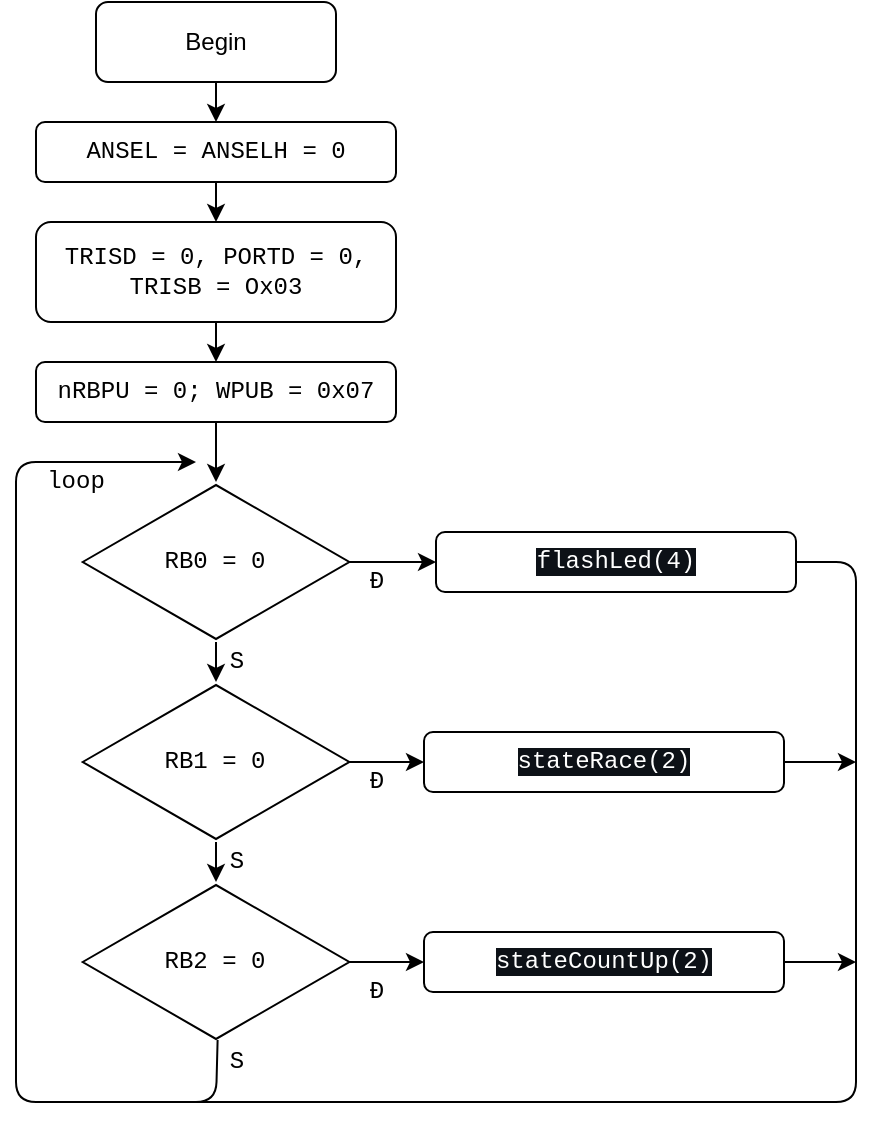 <mxfile version="14.4.8" type="github">
  <diagram id="C5RBs43oDa-KdzZeNtuy" name="Page-1">
    <mxGraphModel dx="746" dy="441" grid="1" gridSize="10" guides="1" tooltips="1" connect="1" arrows="1" fold="1" page="1" pageScale="1" pageWidth="827" pageHeight="1169" math="0" shadow="0">
      <root>
        <mxCell id="WIyWlLk6GJQsqaUBKTNV-0" />
        <mxCell id="WIyWlLk6GJQsqaUBKTNV-1" parent="WIyWlLk6GJQsqaUBKTNV-0" />
        <mxCell id="WIyWlLk6GJQsqaUBKTNV-3" value="Begin" style="rounded=1;whiteSpace=wrap;html=1;fontSize=12;glass=0;strokeWidth=1;shadow=0;" parent="WIyWlLk6GJQsqaUBKTNV-1" vertex="1">
          <mxGeometry x="160" y="80" width="120" height="40" as="geometry" />
        </mxCell>
        <mxCell id="Gp8WZ9OI6F7P4KFakjE8-0" value="ANSEL = ANSELH = 0" style="rounded=1;whiteSpace=wrap;html=1;fontFamily=Courier New;" vertex="1" parent="WIyWlLk6GJQsqaUBKTNV-1">
          <mxGeometry x="130" y="140" width="180" height="30" as="geometry" />
        </mxCell>
        <mxCell id="Gp8WZ9OI6F7P4KFakjE8-2" value="TRISD = 0, PORTD = 0,&lt;br&gt;TRISB = Ox03" style="rounded=1;whiteSpace=wrap;html=1;fontFamily=Courier New;" vertex="1" parent="WIyWlLk6GJQsqaUBKTNV-1">
          <mxGeometry x="130" y="190" width="180" height="50" as="geometry" />
        </mxCell>
        <mxCell id="Gp8WZ9OI6F7P4KFakjE8-3" value="nRBPU = 0; WPUB = 0x07" style="rounded=1;whiteSpace=wrap;html=1;fontFamily=Courier New;" vertex="1" parent="WIyWlLk6GJQsqaUBKTNV-1">
          <mxGeometry x="130" y="260" width="180" height="30" as="geometry" />
        </mxCell>
        <mxCell id="Gp8WZ9OI6F7P4KFakjE8-4" value="" style="endArrow=classic;html=1;fontFamily=Courier New;exitX=0.5;exitY=1;exitDx=0;exitDy=0;entryX=0.5;entryY=0;entryDx=0;entryDy=0;" edge="1" parent="WIyWlLk6GJQsqaUBKTNV-1" source="WIyWlLk6GJQsqaUBKTNV-3" target="Gp8WZ9OI6F7P4KFakjE8-0">
          <mxGeometry width="50" height="50" relative="1" as="geometry">
            <mxPoint x="300" y="220" as="sourcePoint" />
            <mxPoint x="350" y="170" as="targetPoint" />
          </mxGeometry>
        </mxCell>
        <mxCell id="Gp8WZ9OI6F7P4KFakjE8-7" value="" style="endArrow=classic;html=1;fontFamily=Courier New;exitX=0.5;exitY=1;exitDx=0;exitDy=0;entryX=0.5;entryY=0;entryDx=0;entryDy=0;" edge="1" parent="WIyWlLk6GJQsqaUBKTNV-1" source="Gp8WZ9OI6F7P4KFakjE8-0" target="Gp8WZ9OI6F7P4KFakjE8-2">
          <mxGeometry width="50" height="50" relative="1" as="geometry">
            <mxPoint x="230" y="130" as="sourcePoint" />
            <mxPoint x="230" y="180" as="targetPoint" />
          </mxGeometry>
        </mxCell>
        <mxCell id="Gp8WZ9OI6F7P4KFakjE8-8" value="" style="endArrow=classic;html=1;fontFamily=Courier New;exitX=0.5;exitY=1;exitDx=0;exitDy=0;entryX=0.5;entryY=0;entryDx=0;entryDy=0;" edge="1" parent="WIyWlLk6GJQsqaUBKTNV-1" source="Gp8WZ9OI6F7P4KFakjE8-2" target="Gp8WZ9OI6F7P4KFakjE8-3">
          <mxGeometry width="50" height="50" relative="1" as="geometry">
            <mxPoint x="230" y="180" as="sourcePoint" />
            <mxPoint x="230" y="200" as="targetPoint" />
          </mxGeometry>
        </mxCell>
        <mxCell id="Gp8WZ9OI6F7P4KFakjE8-11" value="RB0 = 0" style="html=1;whiteSpace=wrap;aspect=fixed;shape=isoRectangle;fontFamily=Courier New;" vertex="1" parent="WIyWlLk6GJQsqaUBKTNV-1">
          <mxGeometry x="153.34" y="320" width="133.33" height="80" as="geometry" />
        </mxCell>
        <mxCell id="Gp8WZ9OI6F7P4KFakjE8-12" value="&lt;span&gt;RB2 = 0&lt;/span&gt;" style="html=1;whiteSpace=wrap;aspect=fixed;shape=isoRectangle;fontFamily=Courier New;" vertex="1" parent="WIyWlLk6GJQsqaUBKTNV-1">
          <mxGeometry x="153.34" y="520" width="133.33" height="80" as="geometry" />
        </mxCell>
        <mxCell id="Gp8WZ9OI6F7P4KFakjE8-18" value="" style="endArrow=classic;html=1;fontFamily=Courier New;exitX=0.506;exitY=0.988;exitDx=0;exitDy=0;exitPerimeter=0;" edge="1" parent="WIyWlLk6GJQsqaUBKTNV-1" source="Gp8WZ9OI6F7P4KFakjE8-12">
          <mxGeometry width="50" height="50" relative="1" as="geometry">
            <mxPoint x="220" y="510" as="sourcePoint" />
            <mxPoint x="210" y="310" as="targetPoint" />
            <Array as="points">
              <mxPoint x="220" y="630" />
              <mxPoint x="120" y="630" />
              <mxPoint x="120" y="510" />
              <mxPoint x="120" y="310" />
            </Array>
          </mxGeometry>
        </mxCell>
        <mxCell id="Gp8WZ9OI6F7P4KFakjE8-19" value="" style="endArrow=classic;html=1;fontFamily=Courier New;exitX=0.5;exitY=1;exitDx=0;exitDy=0;entryX=0.5;entryY=0;entryDx=0;entryDy=0;entryPerimeter=0;" edge="1" parent="WIyWlLk6GJQsqaUBKTNV-1" source="Gp8WZ9OI6F7P4KFakjE8-3" target="Gp8WZ9OI6F7P4KFakjE8-11">
          <mxGeometry width="50" height="50" relative="1" as="geometry">
            <mxPoint x="300" y="350" as="sourcePoint" />
            <mxPoint x="350" y="300" as="targetPoint" />
          </mxGeometry>
        </mxCell>
        <mxCell id="Gp8WZ9OI6F7P4KFakjE8-20" value="loop" style="text;html=1;strokeColor=none;fillColor=none;align=center;verticalAlign=middle;whiteSpace=wrap;rounded=0;fontFamily=Courier New;" vertex="1" parent="WIyWlLk6GJQsqaUBKTNV-1">
          <mxGeometry x="130" y="310" width="40" height="20" as="geometry" />
        </mxCell>
        <mxCell id="Gp8WZ9OI6F7P4KFakjE8-21" value="&lt;span&gt;RB1 = 0&lt;/span&gt;" style="html=1;whiteSpace=wrap;aspect=fixed;shape=isoRectangle;fontFamily=Courier New;" vertex="1" parent="WIyWlLk6GJQsqaUBKTNV-1">
          <mxGeometry x="153.34" y="420" width="133.33" height="80" as="geometry" />
        </mxCell>
        <mxCell id="Gp8WZ9OI6F7P4KFakjE8-22" value="" style="endArrow=classic;html=1;fontFamily=Courier New;exitX=0.5;exitY=1;exitDx=0;exitDy=0;exitPerimeter=0;entryX=0.5;entryY=0;entryDx=0;entryDy=0;entryPerimeter=0;" edge="1" parent="WIyWlLk6GJQsqaUBKTNV-1" source="Gp8WZ9OI6F7P4KFakjE8-11" target="Gp8WZ9OI6F7P4KFakjE8-21">
          <mxGeometry width="50" height="50" relative="1" as="geometry">
            <mxPoint x="300" y="420" as="sourcePoint" />
            <mxPoint x="350" y="370" as="targetPoint" />
          </mxGeometry>
        </mxCell>
        <mxCell id="Gp8WZ9OI6F7P4KFakjE8-23" value="" style="endArrow=classic;html=1;fontFamily=Courier New;" edge="1" parent="WIyWlLk6GJQsqaUBKTNV-1" source="Gp8WZ9OI6F7P4KFakjE8-21" target="Gp8WZ9OI6F7P4KFakjE8-12">
          <mxGeometry width="50" height="50" relative="1" as="geometry">
            <mxPoint x="221" y="498" as="sourcePoint" />
            <mxPoint x="230.005" y="430" as="targetPoint" />
          </mxGeometry>
        </mxCell>
        <mxCell id="Gp8WZ9OI6F7P4KFakjE8-24" value="S" style="text;html=1;align=center;verticalAlign=middle;resizable=0;points=[];autosize=1;fontFamily=Courier New;" vertex="1" parent="WIyWlLk6GJQsqaUBKTNV-1">
          <mxGeometry x="220" y="400" width="20" height="20" as="geometry" />
        </mxCell>
        <mxCell id="Gp8WZ9OI6F7P4KFakjE8-26" value="S" style="text;html=1;align=center;verticalAlign=middle;resizable=0;points=[];autosize=1;fontFamily=Courier New;" vertex="1" parent="WIyWlLk6GJQsqaUBKTNV-1">
          <mxGeometry x="220" y="500" width="20" height="20" as="geometry" />
        </mxCell>
        <mxCell id="Gp8WZ9OI6F7P4KFakjE8-29" value="&lt;span style=&quot;background-color: rgb(13, 17, 23);&quot;&gt;flashLed(4)&lt;/span&gt;" style="rounded=1;whiteSpace=wrap;html=1;fontFamily=Courier New;fontColor=#FFFFFF;" vertex="1" parent="WIyWlLk6GJQsqaUBKTNV-1">
          <mxGeometry x="330" y="345" width="180" height="30" as="geometry" />
        </mxCell>
        <mxCell id="Gp8WZ9OI6F7P4KFakjE8-30" value="&lt;span style=&quot;color: rgb(255 , 255 , 255) ; background-color: rgb(13 , 17 , 23)&quot;&gt;stateRace(2)&lt;/span&gt;" style="rounded=1;whiteSpace=wrap;html=1;fontFamily=Courier New;" vertex="1" parent="WIyWlLk6GJQsqaUBKTNV-1">
          <mxGeometry x="324" y="445" width="180" height="30" as="geometry" />
        </mxCell>
        <mxCell id="Gp8WZ9OI6F7P4KFakjE8-31" value="&lt;span style=&quot;color: rgb(255 , 255 , 255) ; background-color: rgb(13 , 17 , 23)&quot;&gt;stateCountUp(2)&lt;/span&gt;" style="rounded=1;whiteSpace=wrap;html=1;fontFamily=Courier New;" vertex="1" parent="WIyWlLk6GJQsqaUBKTNV-1">
          <mxGeometry x="324" y="545" width="180" height="30" as="geometry" />
        </mxCell>
        <mxCell id="Gp8WZ9OI6F7P4KFakjE8-32" value="" style="endArrow=classic;html=1;fontFamily=Courier New;entryX=0;entryY=0.5;entryDx=0;entryDy=0;" edge="1" parent="WIyWlLk6GJQsqaUBKTNV-1" source="Gp8WZ9OI6F7P4KFakjE8-11" target="Gp8WZ9OI6F7P4KFakjE8-29">
          <mxGeometry width="50" height="50" relative="1" as="geometry">
            <mxPoint x="290" y="360" as="sourcePoint" />
            <mxPoint x="350" y="370" as="targetPoint" />
          </mxGeometry>
        </mxCell>
        <mxCell id="Gp8WZ9OI6F7P4KFakjE8-33" value="" style="endArrow=classic;html=1;fontFamily=Courier New;" edge="1" parent="WIyWlLk6GJQsqaUBKTNV-1" source="Gp8WZ9OI6F7P4KFakjE8-21" target="Gp8WZ9OI6F7P4KFakjE8-30">
          <mxGeometry width="50" height="50" relative="1" as="geometry">
            <mxPoint x="286" y="458" as="sourcePoint" />
            <mxPoint x="340" y="370" as="targetPoint" />
          </mxGeometry>
        </mxCell>
        <mxCell id="Gp8WZ9OI6F7P4KFakjE8-34" value="" style="endArrow=classic;html=1;fontFamily=Courier New;entryX=0;entryY=0.5;entryDx=0;entryDy=0;" edge="1" parent="WIyWlLk6GJQsqaUBKTNV-1" source="Gp8WZ9OI6F7P4KFakjE8-12" target="Gp8WZ9OI6F7P4KFakjE8-31">
          <mxGeometry width="50" height="50" relative="1" as="geometry">
            <mxPoint x="296.67" y="470" as="sourcePoint" />
            <mxPoint x="334" y="470" as="targetPoint" />
          </mxGeometry>
        </mxCell>
        <mxCell id="Gp8WZ9OI6F7P4KFakjE8-35" value="Đ" style="text;html=1;align=center;verticalAlign=middle;resizable=0;points=[];autosize=1;fontFamily=Courier New;" vertex="1" parent="WIyWlLk6GJQsqaUBKTNV-1">
          <mxGeometry x="290" y="360" width="20" height="20" as="geometry" />
        </mxCell>
        <mxCell id="Gp8WZ9OI6F7P4KFakjE8-36" value="Đ" style="text;html=1;align=center;verticalAlign=middle;resizable=0;points=[];autosize=1;fontFamily=Courier New;" vertex="1" parent="WIyWlLk6GJQsqaUBKTNV-1">
          <mxGeometry x="290" y="460" width="20" height="20" as="geometry" />
        </mxCell>
        <mxCell id="Gp8WZ9OI6F7P4KFakjE8-37" value="Đ" style="text;html=1;align=center;verticalAlign=middle;resizable=0;points=[];autosize=1;fontFamily=Courier New;" vertex="1" parent="WIyWlLk6GJQsqaUBKTNV-1">
          <mxGeometry x="290" y="564.5" width="20" height="20" as="geometry" />
        </mxCell>
        <mxCell id="Gp8WZ9OI6F7P4KFakjE8-38" value="S" style="text;html=1;align=center;verticalAlign=middle;resizable=0;points=[];autosize=1;fontFamily=Courier New;" vertex="1" parent="WIyWlLk6GJQsqaUBKTNV-1">
          <mxGeometry x="220" y="600" width="20" height="20" as="geometry" />
        </mxCell>
        <mxCell id="Gp8WZ9OI6F7P4KFakjE8-40" value="" style="endArrow=none;html=1;fontFamily=Courier New;fontColor=#FFFFFF;exitX=1;exitY=0.5;exitDx=0;exitDy=0;" edge="1" parent="WIyWlLk6GJQsqaUBKTNV-1" source="Gp8WZ9OI6F7P4KFakjE8-29">
          <mxGeometry width="50" height="50" relative="1" as="geometry">
            <mxPoint x="300" y="490" as="sourcePoint" />
            <mxPoint x="210" y="630" as="targetPoint" />
            <Array as="points">
              <mxPoint x="540" y="360" />
              <mxPoint x="540" y="630" />
            </Array>
          </mxGeometry>
        </mxCell>
        <mxCell id="Gp8WZ9OI6F7P4KFakjE8-42" value="" style="endArrow=classic;html=1;fontFamily=Courier New;fontColor=#FFFFFF;exitX=1;exitY=0.5;exitDx=0;exitDy=0;" edge="1" parent="WIyWlLk6GJQsqaUBKTNV-1" source="Gp8WZ9OI6F7P4KFakjE8-30">
          <mxGeometry width="50" height="50" relative="1" as="geometry">
            <mxPoint x="300" y="490" as="sourcePoint" />
            <mxPoint x="540" y="460" as="targetPoint" />
          </mxGeometry>
        </mxCell>
        <mxCell id="Gp8WZ9OI6F7P4KFakjE8-43" value="" style="endArrow=classic;html=1;fontFamily=Courier New;fontColor=#FFFFFF;exitX=1;exitY=0.5;exitDx=0;exitDy=0;" edge="1" parent="WIyWlLk6GJQsqaUBKTNV-1" source="Gp8WZ9OI6F7P4KFakjE8-31">
          <mxGeometry width="50" height="50" relative="1" as="geometry">
            <mxPoint x="514" y="470" as="sourcePoint" />
            <mxPoint x="540" y="560" as="targetPoint" />
          </mxGeometry>
        </mxCell>
      </root>
    </mxGraphModel>
  </diagram>
</mxfile>

